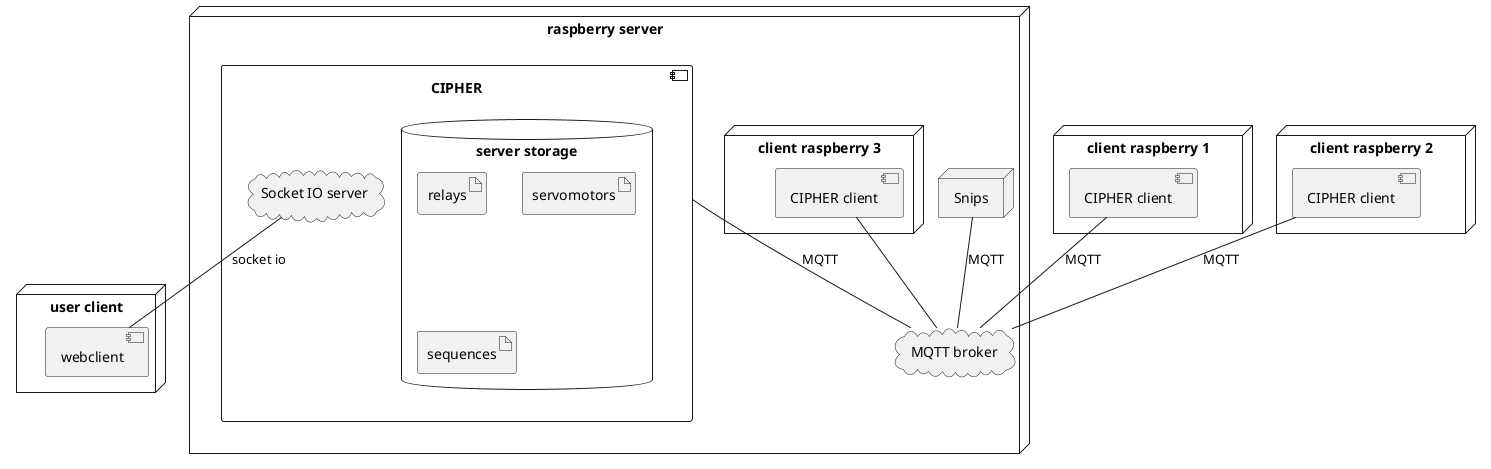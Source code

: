 @startuml deployment

node "raspberry server" as raspi_server{
    cloud "MQTT broker" as MQTT
    component CIPHER{
        cloud "Socket IO server" as SocketIO
        database "server storage" as server{
            artifact relays
            artifact servomotors
            artifact sequences
        }
    }
    node "client raspberry 3" as raspi_client_3{
        component "CIPHER client" as CIPHER_client_3
        CIPHER_client_3 -- MQTT
    }
    node Snips
    Snips -- MQTT : "MQTT"
    CIPHER -- MQTT : "MQTT"

}
node "client raspberry 1" as raspi_client_1{
    component "CIPHER client" as CIPHER_client_1
    CIPHER_client_1 -- MQTT : "MQTT"
}
node "client raspberry 2" as raspi_client_2{
    component "CIPHER client" as CIPHER_client_2
    CIPHER_client_2 -- MQTT : "MQTT"
}

node "user client" as user {
    component webclient
    SocketIO -- webclient : "socket io"
}

@enduml